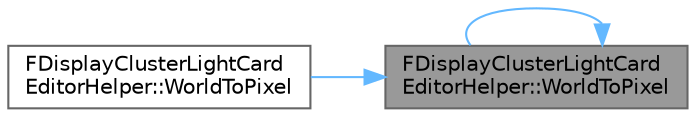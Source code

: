 digraph "FDisplayClusterLightCardEditorHelper::WorldToPixel"
{
 // INTERACTIVE_SVG=YES
 // LATEX_PDF_SIZE
  bgcolor="transparent";
  edge [fontname=Helvetica,fontsize=10,labelfontname=Helvetica,labelfontsize=10];
  node [fontname=Helvetica,fontsize=10,shape=box,height=0.2,width=0.4];
  rankdir="RL";
  Node1 [id="Node000001",label="FDisplayClusterLightCard\lEditorHelper::WorldToPixel",height=0.2,width=0.4,color="gray40", fillcolor="grey60", style="filled", fontcolor="black",tooltip="Converts a world coordinate into a point in screen space, and returns true if the world position is o..."];
  Node1 -> Node1 [id="edge1_Node000001_Node000001",dir="back",color="steelblue1",style="solid",tooltip=" "];
  Node1 -> Node2 [id="edge2_Node000001_Node000002",dir="back",color="steelblue1",style="solid",tooltip=" "];
  Node2 [id="Node000002",label="FDisplayClusterLightCard\lEditorHelper::WorldToPixel",height=0.2,width=0.4,color="grey40", fillcolor="white", style="filled",URL="$d3/dcc/structFDisplayClusterLightCardEditorHelper.html#a0062e7cea0e6b779b6976e9b5c5802b0",tooltip="Converts a world coordinate into a point in screen space using a specific projection mode,..."];
}
